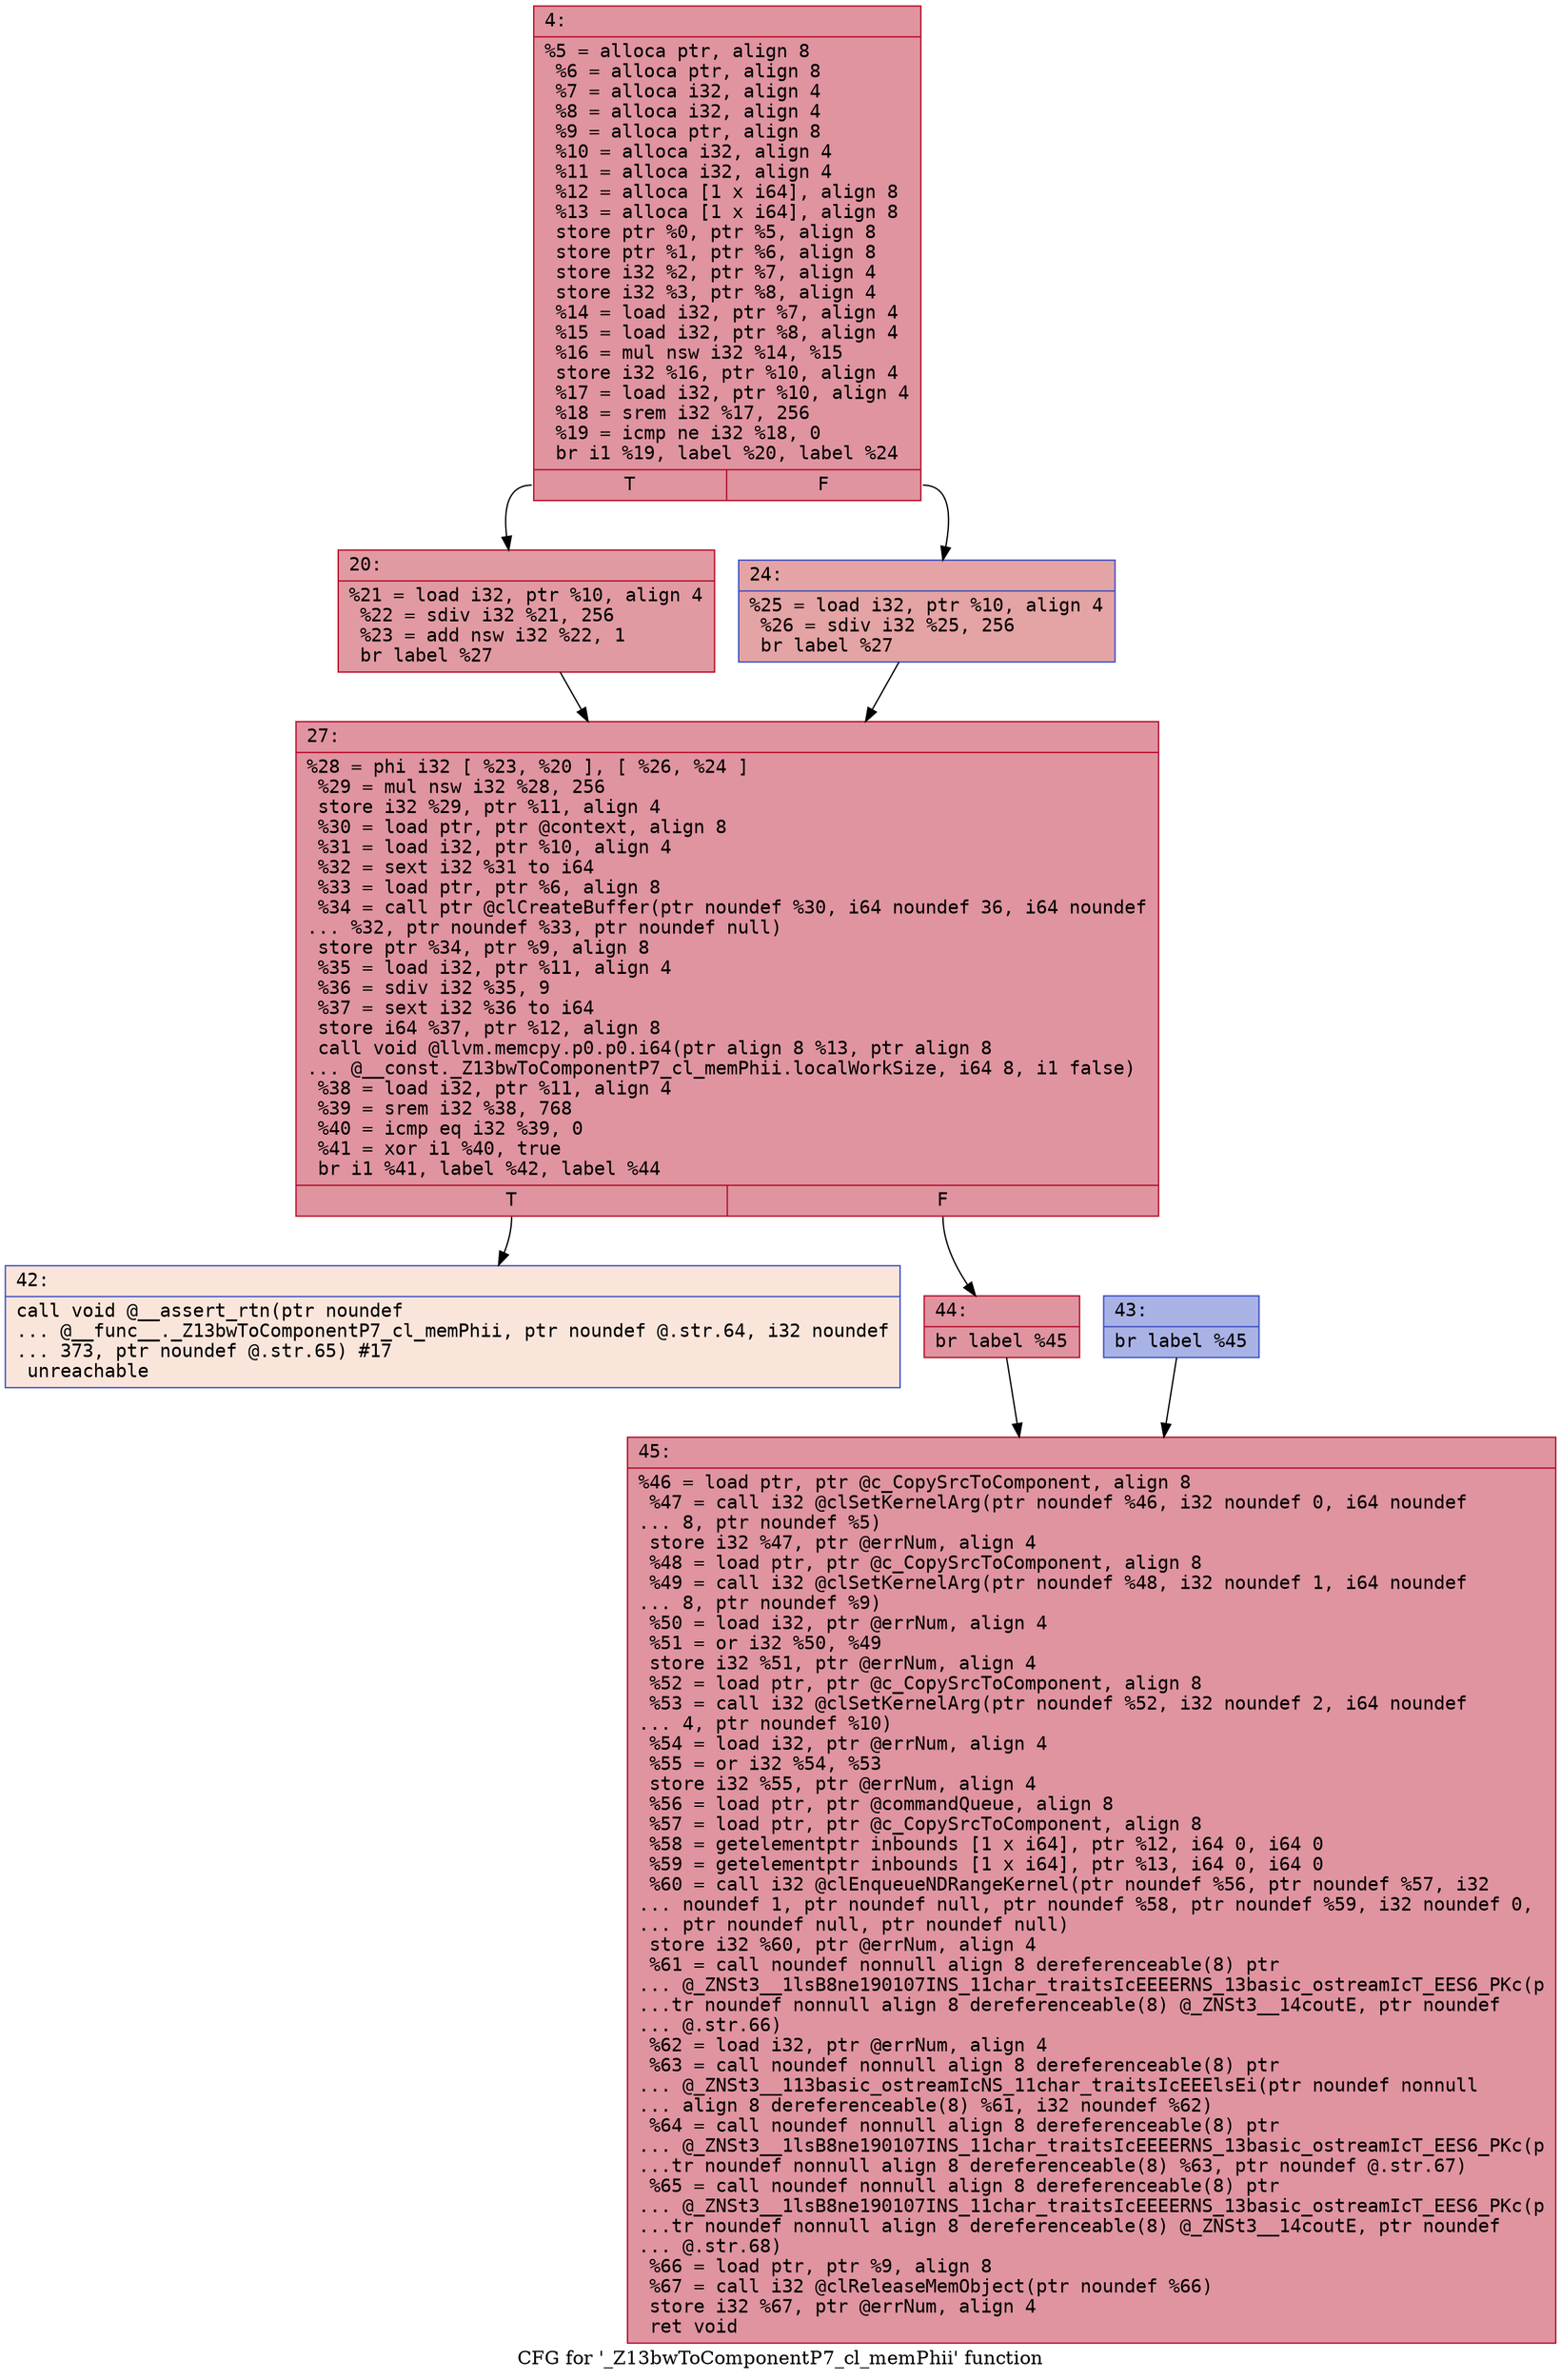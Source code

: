 digraph "CFG for '_Z13bwToComponentP7_cl_memPhii' function" {
	label="CFG for '_Z13bwToComponentP7_cl_memPhii' function";

	Node0x60000062fe80 [shape=record,color="#b70d28ff", style=filled, fillcolor="#b70d2870" fontname="Courier",label="{4:\l|  %5 = alloca ptr, align 8\l  %6 = alloca ptr, align 8\l  %7 = alloca i32, align 4\l  %8 = alloca i32, align 4\l  %9 = alloca ptr, align 8\l  %10 = alloca i32, align 4\l  %11 = alloca i32, align 4\l  %12 = alloca [1 x i64], align 8\l  %13 = alloca [1 x i64], align 8\l  store ptr %0, ptr %5, align 8\l  store ptr %1, ptr %6, align 8\l  store i32 %2, ptr %7, align 4\l  store i32 %3, ptr %8, align 4\l  %14 = load i32, ptr %7, align 4\l  %15 = load i32, ptr %8, align 4\l  %16 = mul nsw i32 %14, %15\l  store i32 %16, ptr %10, align 4\l  %17 = load i32, ptr %10, align 4\l  %18 = srem i32 %17, 256\l  %19 = icmp ne i32 %18, 0\l  br i1 %19, label %20, label %24\l|{<s0>T|<s1>F}}"];
	Node0x60000062fe80:s0 -> Node0x60000062ff20[tooltip="4 -> 20\nProbability 62.50%" ];
	Node0x60000062fe80:s1 -> Node0x60000062ff70[tooltip="4 -> 24\nProbability 37.50%" ];
	Node0x60000062ff20 [shape=record,color="#b70d28ff", style=filled, fillcolor="#bb1b2c70" fontname="Courier",label="{20:\l|  %21 = load i32, ptr %10, align 4\l  %22 = sdiv i32 %21, 256\l  %23 = add nsw i32 %22, 1\l  br label %27\l}"];
	Node0x60000062ff20 -> Node0x600000630000[tooltip="20 -> 27\nProbability 100.00%" ];
	Node0x60000062ff70 [shape=record,color="#3d50c3ff", style=filled, fillcolor="#c32e3170" fontname="Courier",label="{24:\l|  %25 = load i32, ptr %10, align 4\l  %26 = sdiv i32 %25, 256\l  br label %27\l}"];
	Node0x60000062ff70 -> Node0x600000630000[tooltip="24 -> 27\nProbability 100.00%" ];
	Node0x600000630000 [shape=record,color="#b70d28ff", style=filled, fillcolor="#b70d2870" fontname="Courier",label="{27:\l|  %28 = phi i32 [ %23, %20 ], [ %26, %24 ]\l  %29 = mul nsw i32 %28, 256\l  store i32 %29, ptr %11, align 4\l  %30 = load ptr, ptr @context, align 8\l  %31 = load i32, ptr %10, align 4\l  %32 = sext i32 %31 to i64\l  %33 = load ptr, ptr %6, align 8\l  %34 = call ptr @clCreateBuffer(ptr noundef %30, i64 noundef 36, i64 noundef\l... %32, ptr noundef %33, ptr noundef null)\l  store ptr %34, ptr %9, align 8\l  %35 = load i32, ptr %11, align 4\l  %36 = sdiv i32 %35, 9\l  %37 = sext i32 %36 to i64\l  store i64 %37, ptr %12, align 8\l  call void @llvm.memcpy.p0.p0.i64(ptr align 8 %13, ptr align 8\l... @__const._Z13bwToComponentP7_cl_memPhii.localWorkSize, i64 8, i1 false)\l  %38 = load i32, ptr %11, align 4\l  %39 = srem i32 %38, 768\l  %40 = icmp eq i32 %39, 0\l  %41 = xor i1 %40, true\l  br i1 %41, label %42, label %44\l|{<s0>T|<s1>F}}"];
	Node0x600000630000:s0 -> Node0x600000630050[tooltip="27 -> 42\nProbability 0.00%" ];
	Node0x600000630000:s1 -> Node0x6000006300f0[tooltip="27 -> 44\nProbability 100.00%" ];
	Node0x600000630050 [shape=record,color="#3d50c3ff", style=filled, fillcolor="#f4c5ad70" fontname="Courier",label="{42:\l|  call void @__assert_rtn(ptr noundef\l... @__func__._Z13bwToComponentP7_cl_memPhii, ptr noundef @.str.64, i32 noundef\l... 373, ptr noundef @.str.65) #17\l  unreachable\l}"];
	Node0x6000006300a0 [shape=record,color="#3d50c3ff", style=filled, fillcolor="#3d50c370" fontname="Courier",label="{43:\l|  br label %45\l}"];
	Node0x6000006300a0 -> Node0x600000630140[tooltip="43 -> 45\nProbability 100.00%" ];
	Node0x6000006300f0 [shape=record,color="#b70d28ff", style=filled, fillcolor="#b70d2870" fontname="Courier",label="{44:\l|  br label %45\l}"];
	Node0x6000006300f0 -> Node0x600000630140[tooltip="44 -> 45\nProbability 100.00%" ];
	Node0x600000630140 [shape=record,color="#b70d28ff", style=filled, fillcolor="#b70d2870" fontname="Courier",label="{45:\l|  %46 = load ptr, ptr @c_CopySrcToComponent, align 8\l  %47 = call i32 @clSetKernelArg(ptr noundef %46, i32 noundef 0, i64 noundef\l... 8, ptr noundef %5)\l  store i32 %47, ptr @errNum, align 4\l  %48 = load ptr, ptr @c_CopySrcToComponent, align 8\l  %49 = call i32 @clSetKernelArg(ptr noundef %48, i32 noundef 1, i64 noundef\l... 8, ptr noundef %9)\l  %50 = load i32, ptr @errNum, align 4\l  %51 = or i32 %50, %49\l  store i32 %51, ptr @errNum, align 4\l  %52 = load ptr, ptr @c_CopySrcToComponent, align 8\l  %53 = call i32 @clSetKernelArg(ptr noundef %52, i32 noundef 2, i64 noundef\l... 4, ptr noundef %10)\l  %54 = load i32, ptr @errNum, align 4\l  %55 = or i32 %54, %53\l  store i32 %55, ptr @errNum, align 4\l  %56 = load ptr, ptr @commandQueue, align 8\l  %57 = load ptr, ptr @c_CopySrcToComponent, align 8\l  %58 = getelementptr inbounds [1 x i64], ptr %12, i64 0, i64 0\l  %59 = getelementptr inbounds [1 x i64], ptr %13, i64 0, i64 0\l  %60 = call i32 @clEnqueueNDRangeKernel(ptr noundef %56, ptr noundef %57, i32\l... noundef 1, ptr noundef null, ptr noundef %58, ptr noundef %59, i32 noundef 0,\l... ptr noundef null, ptr noundef null)\l  store i32 %60, ptr @errNum, align 4\l  %61 = call noundef nonnull align 8 dereferenceable(8) ptr\l... @_ZNSt3__1lsB8ne190107INS_11char_traitsIcEEEERNS_13basic_ostreamIcT_EES6_PKc(p\l...tr noundef nonnull align 8 dereferenceable(8) @_ZNSt3__14coutE, ptr noundef\l... @.str.66)\l  %62 = load i32, ptr @errNum, align 4\l  %63 = call noundef nonnull align 8 dereferenceable(8) ptr\l... @_ZNSt3__113basic_ostreamIcNS_11char_traitsIcEEElsEi(ptr noundef nonnull\l... align 8 dereferenceable(8) %61, i32 noundef %62)\l  %64 = call noundef nonnull align 8 dereferenceable(8) ptr\l... @_ZNSt3__1lsB8ne190107INS_11char_traitsIcEEEERNS_13basic_ostreamIcT_EES6_PKc(p\l...tr noundef nonnull align 8 dereferenceable(8) %63, ptr noundef @.str.67)\l  %65 = call noundef nonnull align 8 dereferenceable(8) ptr\l... @_ZNSt3__1lsB8ne190107INS_11char_traitsIcEEEERNS_13basic_ostreamIcT_EES6_PKc(p\l...tr noundef nonnull align 8 dereferenceable(8) @_ZNSt3__14coutE, ptr noundef\l... @.str.68)\l  %66 = load ptr, ptr %9, align 8\l  %67 = call i32 @clReleaseMemObject(ptr noundef %66)\l  store i32 %67, ptr @errNum, align 4\l  ret void\l}"];
}
